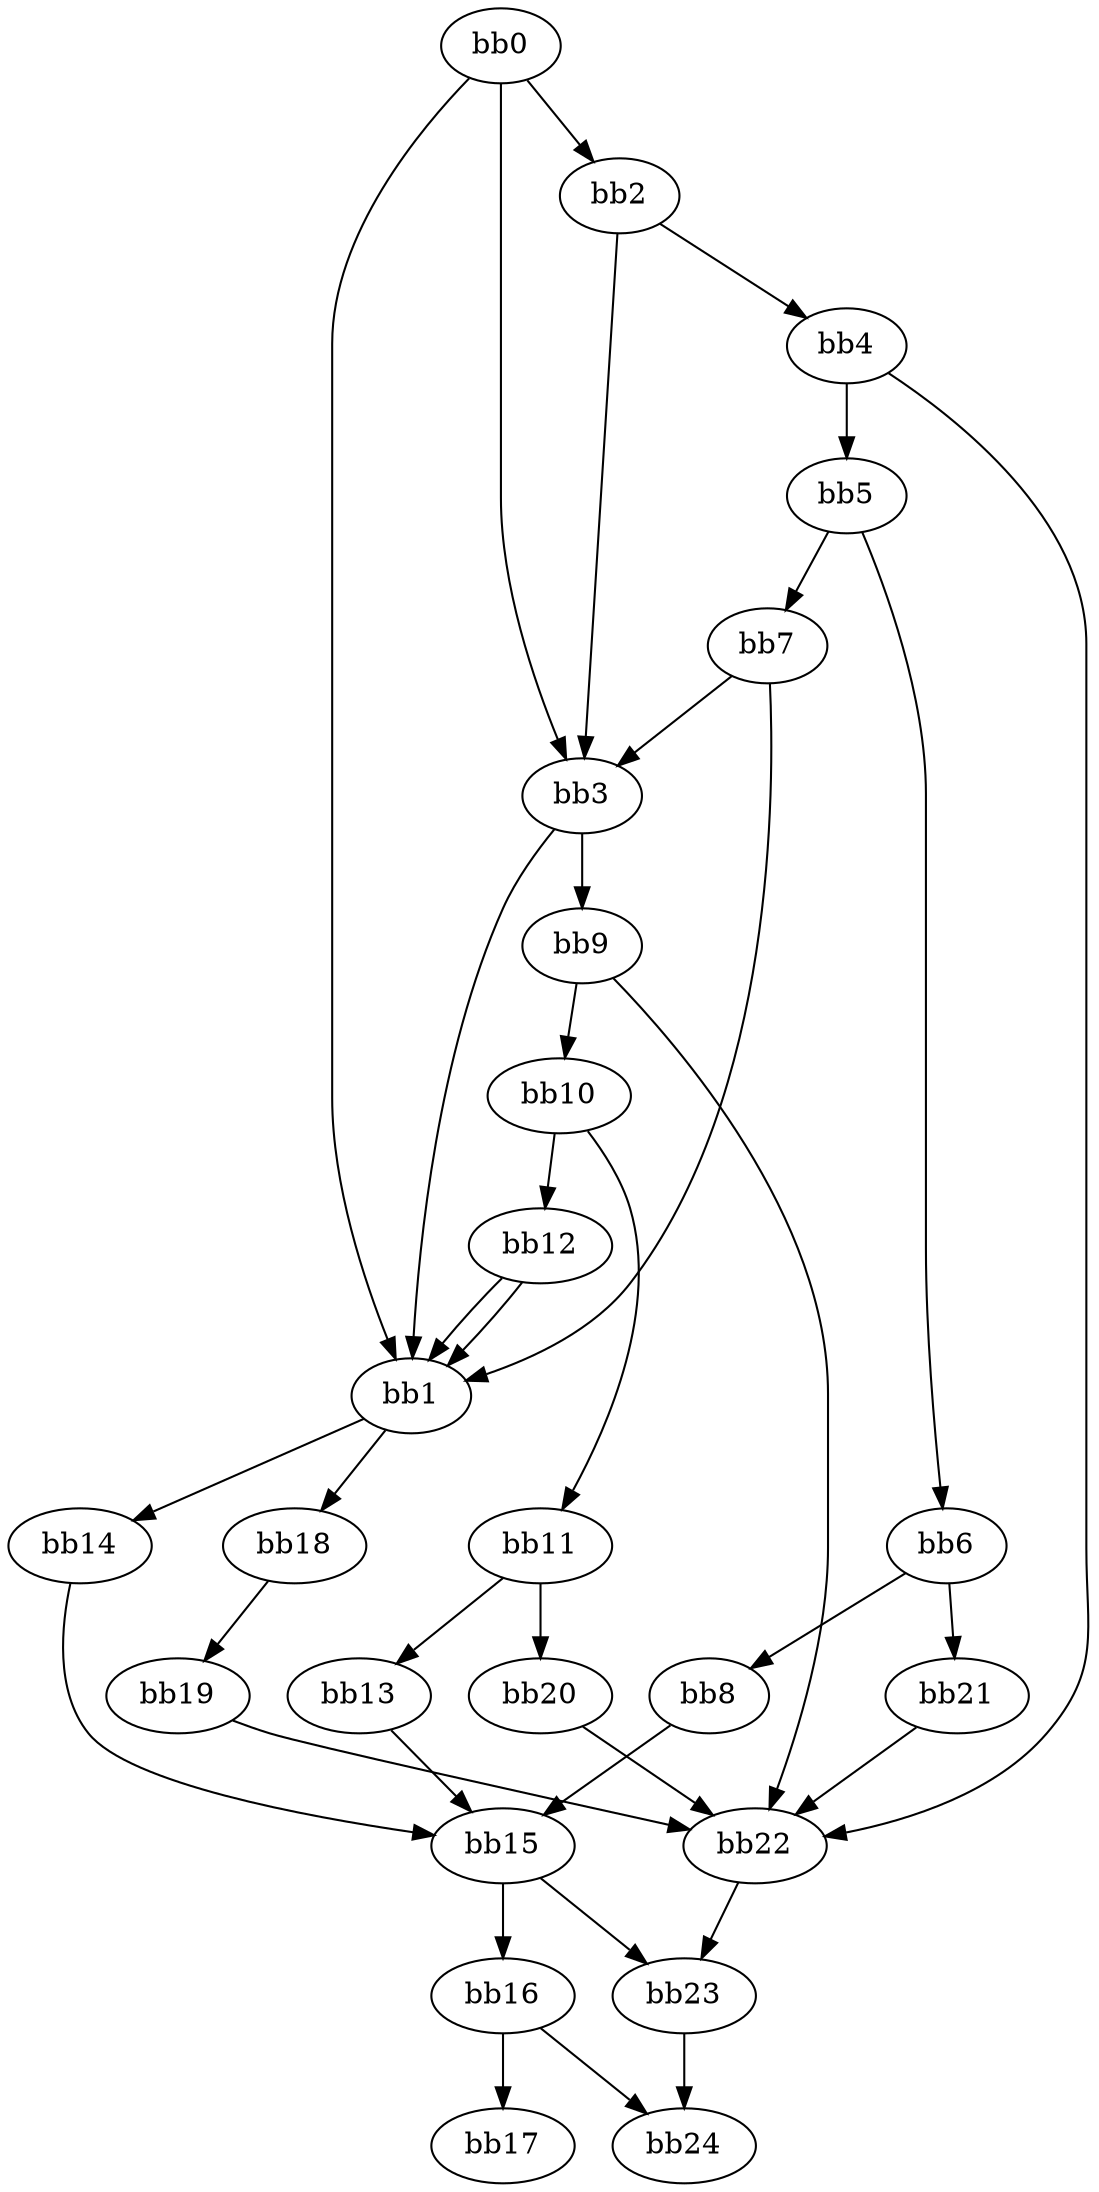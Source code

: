 digraph {
    0 [ label = "bb0\l" ]
    1 [ label = "bb1\l" ]
    2 [ label = "bb2\l" ]
    3 [ label = "bb3\l" ]
    4 [ label = "bb4\l" ]
    5 [ label = "bb5\l" ]
    6 [ label = "bb6\l" ]
    7 [ label = "bb7\l" ]
    8 [ label = "bb8\l" ]
    9 [ label = "bb9\l" ]
    10 [ label = "bb10\l" ]
    11 [ label = "bb11\l" ]
    12 [ label = "bb12\l" ]
    13 [ label = "bb13\l" ]
    14 [ label = "bb14\l" ]
    15 [ label = "bb15\l" ]
    16 [ label = "bb16\l" ]
    17 [ label = "bb17\l" ]
    18 [ label = "bb18\l" ]
    19 [ label = "bb19\l" ]
    20 [ label = "bb20\l" ]
    21 [ label = "bb21\l" ]
    22 [ label = "bb22\l" ]
    23 [ label = "bb23\l" ]
    24 [ label = "bb24\l" ]
    0 -> 1 [ ]
    0 -> 2 [ ]
    0 -> 3 [ ]
    1 -> 14 [ ]
    1 -> 18 [ ]
    2 -> 3 [ ]
    2 -> 4 [ ]
    3 -> 1 [ ]
    3 -> 9 [ ]
    4 -> 5 [ ]
    4 -> 22 [ ]
    5 -> 6 [ ]
    5 -> 7 [ ]
    6 -> 8 [ ]
    6 -> 21 [ ]
    7 -> 1 [ ]
    7 -> 3 [ ]
    8 -> 15 [ ]
    9 -> 10 [ ]
    9 -> 22 [ ]
    10 -> 11 [ ]
    10 -> 12 [ ]
    11 -> 13 [ ]
    11 -> 20 [ ]
    12 -> 1 [ ]
    12 -> 1 [ ]
    13 -> 15 [ ]
    14 -> 15 [ ]
    15 -> 16 [ ]
    15 -> 23 [ ]
    16 -> 17 [ ]
    16 -> 24 [ ]
    18 -> 19 [ ]
    19 -> 22 [ ]
    20 -> 22 [ ]
    21 -> 22 [ ]
    22 -> 23 [ ]
    23 -> 24 [ ]
}


